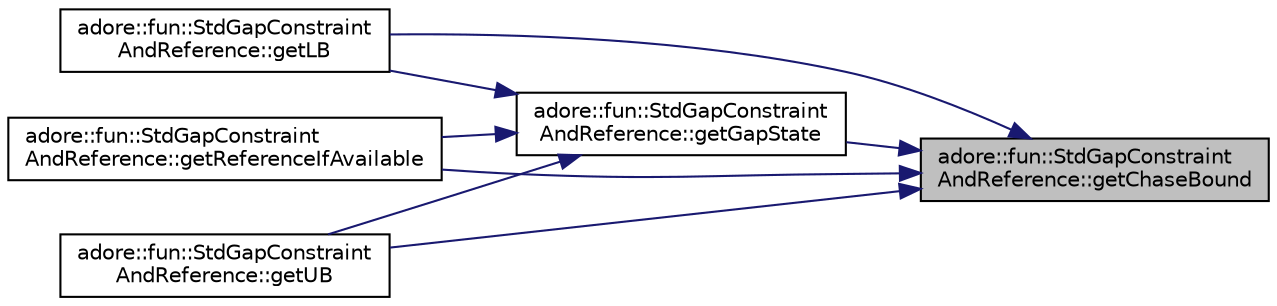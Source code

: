 digraph "adore::fun::StdGapConstraintAndReference::getChaseBound"
{
 // LATEX_PDF_SIZE
  edge [fontname="Helvetica",fontsize="10",labelfontname="Helvetica",labelfontsize="10"];
  node [fontname="Helvetica",fontsize="10",shape=record];
  rankdir="RL";
  Node1 [label="adore::fun::StdGapConstraint\lAndReference::getChaseBound",height=0.2,width=0.4,color="black", fillcolor="grey75", style="filled", fontcolor="black",tooltip=" "];
  Node1 -> Node2 [dir="back",color="midnightblue",fontsize="10",style="solid",fontname="Helvetica"];
  Node2 [label="adore::fun::StdGapConstraint\lAndReference::getGapState",height=0.2,width=0.4,color="black", fillcolor="white", style="filled",URL="$classadore_1_1fun_1_1StdGapConstraintAndReference.html#aa88f1efd01a8f8bdc62518b231c58775",tooltip=" "];
  Node2 -> Node3 [dir="back",color="midnightblue",fontsize="10",style="solid",fontname="Helvetica"];
  Node3 [label="adore::fun::StdGapConstraint\lAndReference::getLB",height=0.2,width=0.4,color="black", fillcolor="white", style="filled",URL="$classadore_1_1fun_1_1StdGapConstraintAndReference.html#a565fb89dfd8981fd3d0d5aeb56a12054",tooltip="getLB returns the lower bound for the offset's der's derivative in dimension dim"];
  Node2 -> Node4 [dir="back",color="midnightblue",fontsize="10",style="solid",fontname="Helvetica"];
  Node4 [label="adore::fun::StdGapConstraint\lAndReference::getReferenceIfAvailable",height=0.2,width=0.4,color="black", fillcolor="white", style="filled",URL="$classadore_1_1fun_1_1StdGapConstraintAndReference.html#a8451fac1bd6a001fb219340a3d3f8200",tooltip="getReferenceIfAvailable returns true if the reference for the dimension and derivative is available a..."];
  Node2 -> Node5 [dir="back",color="midnightblue",fontsize="10",style="solid",fontname="Helvetica"];
  Node5 [label="adore::fun::StdGapConstraint\lAndReference::getUB",height=0.2,width=0.4,color="black", fillcolor="white", style="filled",URL="$classadore_1_1fun_1_1StdGapConstraintAndReference.html#a1a7fbeb881ac51fb0037439fb16ee44b",tooltip="getUB returns the upper bound for the offset's der's derivative in dimension dim"];
  Node1 -> Node3 [dir="back",color="midnightblue",fontsize="10",style="solid",fontname="Helvetica"];
  Node1 -> Node4 [dir="back",color="midnightblue",fontsize="10",style="solid",fontname="Helvetica"];
  Node1 -> Node5 [dir="back",color="midnightblue",fontsize="10",style="solid",fontname="Helvetica"];
}
